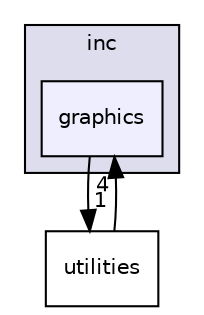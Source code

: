 digraph "inc/graphics" {
  compound=true
  node [ fontsize="10", fontname="Helvetica"];
  edge [ labelfontsize="10", labelfontname="Helvetica"];
  subgraph clusterdir_bfccd401955b95cf8c75461437045ac0 {
    graph [ bgcolor="#ddddee", pencolor="black", label="inc" fontname="Helvetica", fontsize="10", URL="dir_bfccd401955b95cf8c75461437045ac0.html"]
  dir_fe6711a0e3a24b97f5d53045c8a5246d [shape=box, label="graphics", style="filled", fillcolor="#eeeeff", pencolor="black", URL="dir_fe6711a0e3a24b97f5d53045c8a5246d.html"];
  }
  dir_956851c7e7a34f978e008cb8ce5a4f9c [shape=box label="utilities" URL="dir_956851c7e7a34f978e008cb8ce5a4f9c.html"];
  dir_956851c7e7a34f978e008cb8ce5a4f9c->dir_fe6711a0e3a24b97f5d53045c8a5246d [headlabel="4", labeldistance=1.5 headhref="dir_000003_000002.html"];
  dir_fe6711a0e3a24b97f5d53045c8a5246d->dir_956851c7e7a34f978e008cb8ce5a4f9c [headlabel="1", labeldistance=1.5 headhref="dir_000002_000003.html"];
}
